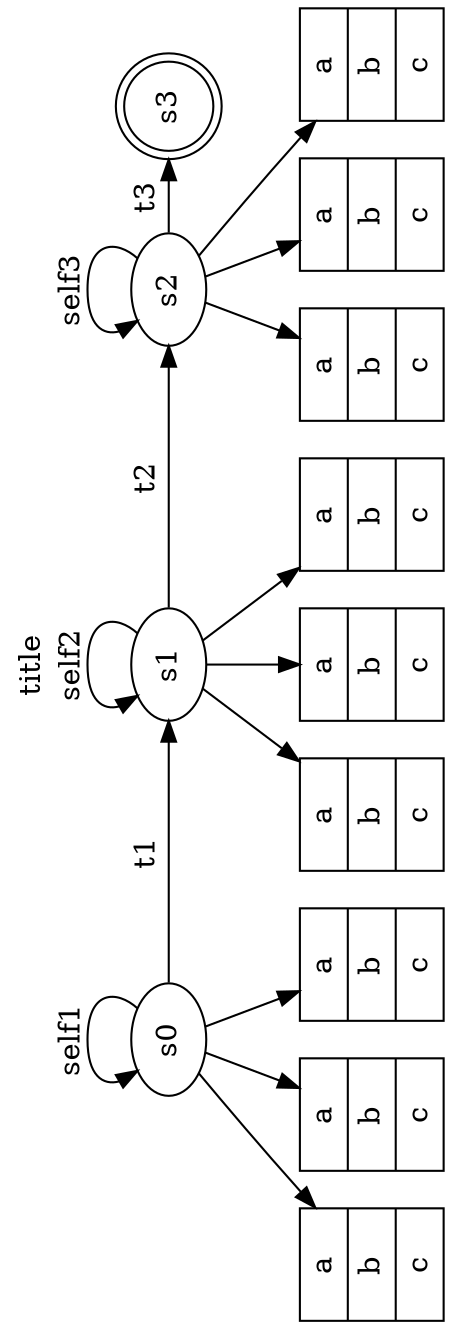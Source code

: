 // simple HMM style graph (multiple observations)
// ref: http://www.graphviz.org/content/attrs 
// 2017-08-01 jk

digraph G {
        ratio=auto;
        orientation=landscape;
        center=true;
        label="title";
        labelloc="t";

        s0 [label="s0"]
        s1 [label="s1"]
        s2 [label="s2"]
        node [shape=doublecircle]; s3 [label="s3"]
        {rank=same; s0 s1 s2 s3}
        {node[shape=record]
        o01 [label="{a | b | c}"]
        o02 [label="{a | b | c}"]
        o03 [label="{a | b | c}"]
        o11 [label="{a | b | c}"]
        o12 [label="{a | b | c}"]
        o13 [label="{a | b | c}"]
        o21 [label="{a | b | c}"]
        o22 [label="{a | b | c}"]
        o23 [label="{a | b | c}"]
        }

        subgraph trans {
        s0 -> s1 [label="t1"]
        s1 -> s2 [label="t2"]
        s2 -> s3 [label="t3"]}

        subgraph selfloop {
        s0:ne -> s0:nw [label="self1"]
        s1:ne -> s1:nw [label="self2"]
        s2:ne -> s2:nw [label="self3"]
        }

        subgraph obs {
        s0 -> {o01 o02 o03}
        s1 -> {o11 o12 o13}
        s2 -> {o21 o22 o23}
        }
        
}

// shell commands
// dot -Tps test.dot -o test.ps
// dot -Tps test.dot | ps2pdf - test.pdf
